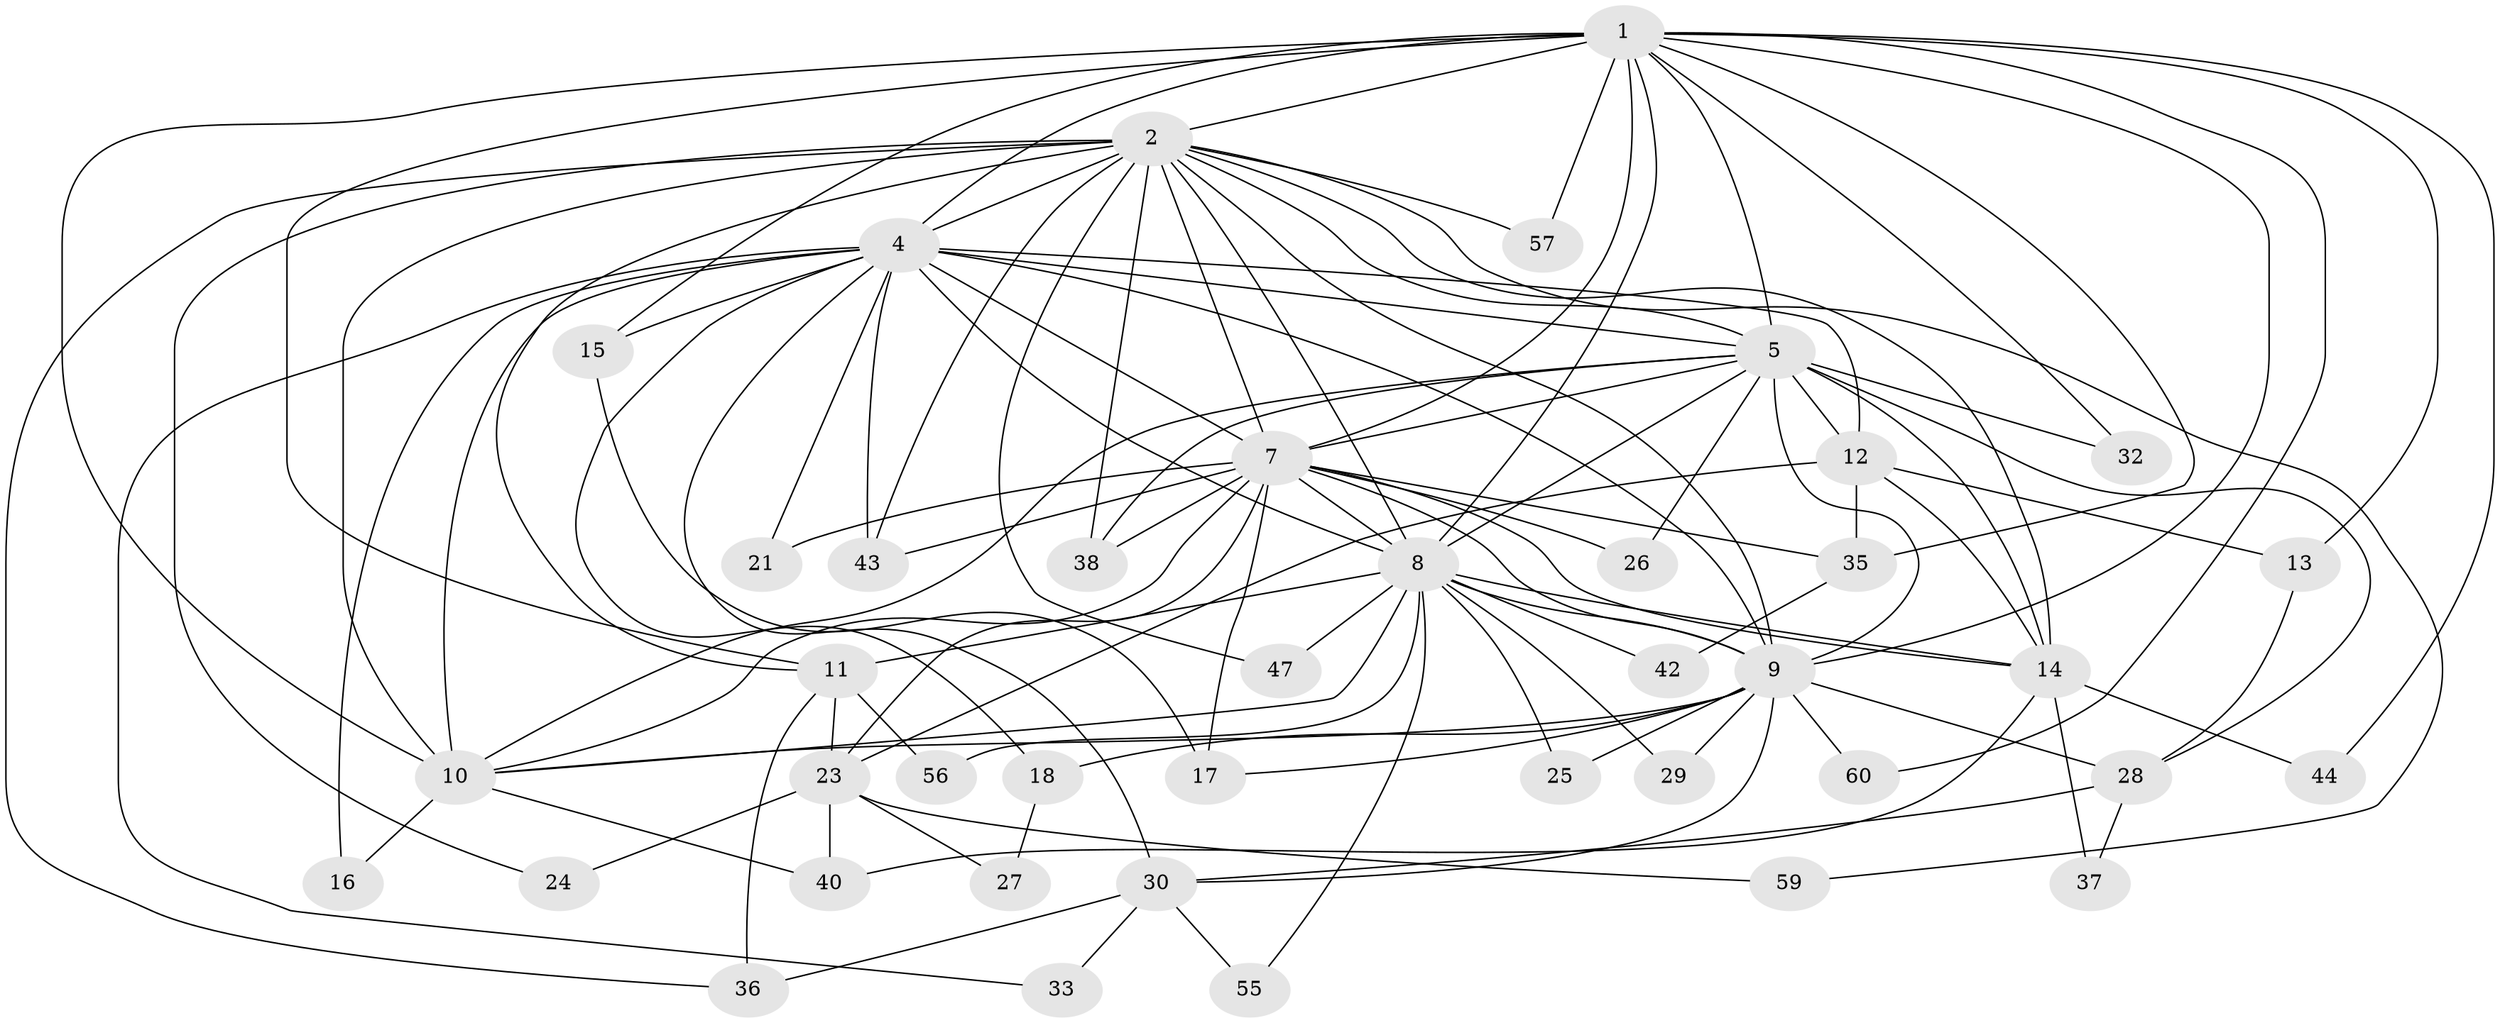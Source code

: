 // original degree distribution, {14: 0.05, 18: 0.016666666666666666, 16: 0.016666666666666666, 12: 0.03333333333333333, 17: 0.05, 6: 0.03333333333333333, 5: 0.03333333333333333, 3: 0.16666666666666666, 8: 0.016666666666666666, 2: 0.5333333333333333, 4: 0.03333333333333333, 7: 0.016666666666666666}
// Generated by graph-tools (version 1.1) at 2025/11/02/27/25 16:11:03]
// undirected, 41 vertices, 107 edges
graph export_dot {
graph [start="1"]
  node [color=gray90,style=filled];
  1 [super="+3"];
  2 [super="+39"];
  4 [super="+6"];
  5 [super="+45"];
  7 [super="+20"];
  8 [super="+49"];
  9 [super="+52"];
  10 [super="+54"];
  11 [super="+50"];
  12 [super="+19"];
  13 [super="+34"];
  14 [super="+41"];
  15;
  16;
  17 [super="+22"];
  18;
  21;
  23 [super="+31"];
  24;
  25;
  26;
  27;
  28;
  29;
  30 [super="+51"];
  32;
  33;
  35 [super="+48"];
  36 [super="+46"];
  37;
  38;
  40 [super="+58"];
  42;
  43 [super="+53"];
  44;
  47;
  55;
  56;
  57;
  59;
  60;
  1 -- 2 [weight=2];
  1 -- 4 [weight=4];
  1 -- 5 [weight=2];
  1 -- 7 [weight=3];
  1 -- 8 [weight=2];
  1 -- 9 [weight=2];
  1 -- 10 [weight=3];
  1 -- 11;
  1 -- 13;
  1 -- 15;
  1 -- 32;
  1 -- 35;
  1 -- 44;
  1 -- 57;
  1 -- 60;
  2 -- 4 [weight=2];
  2 -- 5;
  2 -- 7;
  2 -- 8;
  2 -- 9;
  2 -- 10;
  2 -- 24;
  2 -- 36;
  2 -- 43;
  2 -- 47;
  2 -- 57;
  2 -- 59;
  2 -- 38;
  2 -- 11;
  2 -- 14;
  4 -- 5 [weight=2];
  4 -- 7 [weight=2];
  4 -- 8 [weight=2];
  4 -- 9 [weight=2];
  4 -- 10 [weight=2];
  4 -- 12;
  4 -- 18;
  4 -- 21;
  4 -- 33;
  4 -- 15;
  4 -- 16;
  4 -- 30;
  4 -- 43;
  5 -- 7;
  5 -- 8 [weight=2];
  5 -- 9;
  5 -- 10;
  5 -- 12;
  5 -- 26;
  5 -- 28;
  5 -- 32;
  5 -- 38;
  5 -- 14;
  7 -- 8;
  7 -- 9 [weight=2];
  7 -- 10;
  7 -- 14;
  7 -- 17;
  7 -- 21;
  7 -- 23;
  7 -- 26;
  7 -- 38;
  7 -- 43;
  7 -- 35;
  8 -- 9;
  8 -- 10;
  8 -- 11;
  8 -- 14;
  8 -- 25;
  8 -- 29;
  8 -- 42;
  8 -- 47;
  8 -- 56;
  8 -- 55;
  9 -- 10;
  9 -- 17;
  9 -- 18;
  9 -- 25;
  9 -- 28;
  9 -- 29;
  9 -- 30;
  9 -- 60;
  10 -- 16;
  10 -- 40;
  11 -- 56;
  11 -- 23;
  11 -- 36;
  12 -- 13;
  12 -- 23;
  12 -- 14;
  12 -- 35;
  13 -- 28;
  14 -- 37;
  14 -- 40;
  14 -- 44;
  15 -- 17;
  18 -- 27;
  23 -- 24;
  23 -- 27;
  23 -- 59;
  23 -- 40;
  28 -- 37;
  28 -- 30;
  30 -- 33;
  30 -- 36;
  30 -- 55;
  35 -- 42;
}
